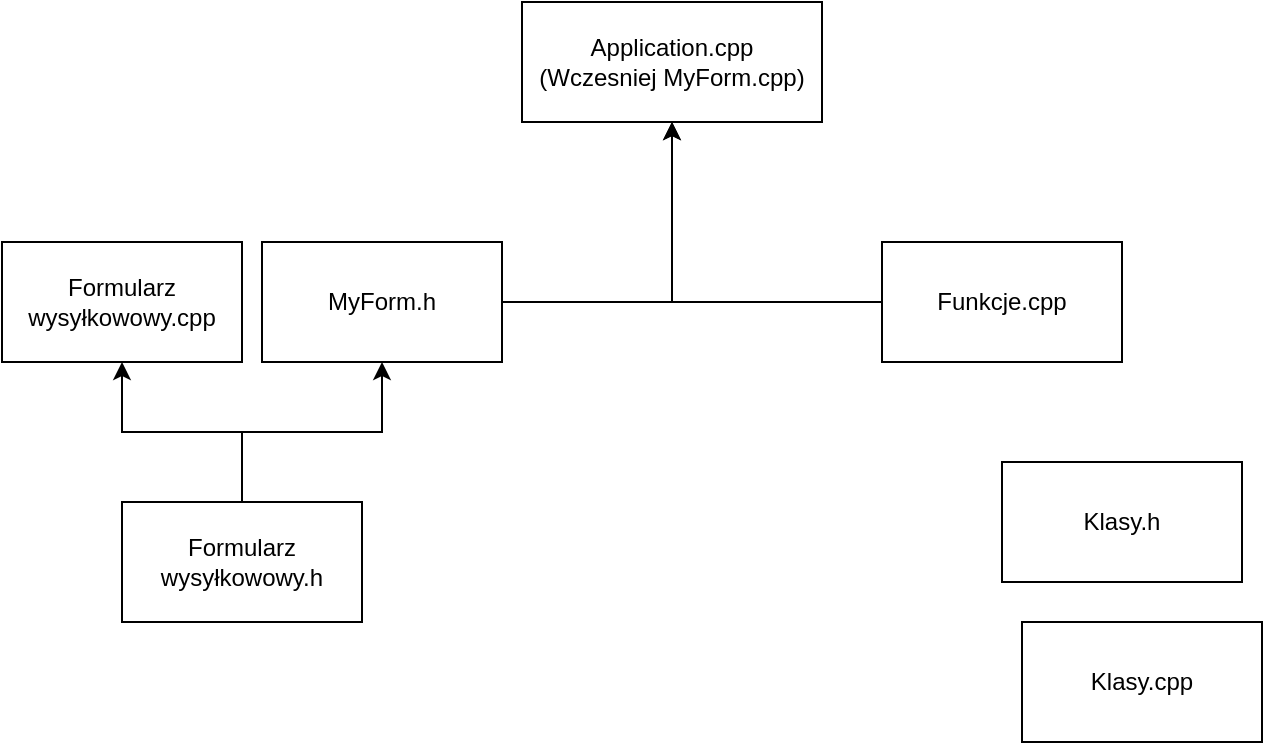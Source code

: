 <mxfile version="26.2.8">
  <diagram name="Strona-1" id="zqlYXyaYmqrs7ChxJYXG">
    <mxGraphModel dx="774" dy="927" grid="1" gridSize="10" guides="1" tooltips="1" connect="1" arrows="1" fold="1" page="1" pageScale="1" pageWidth="827" pageHeight="1169" math="0" shadow="0">
      <root>
        <mxCell id="0" />
        <mxCell id="1" parent="0" />
        <mxCell id="2DJDN4ZhOJznrSzfTAJJ-1" value="Application.cpp&lt;div&gt;(Wczesniej MyForm.cpp)&lt;/div&gt;" style="rounded=0;whiteSpace=wrap;html=1;" vertex="1" parent="1">
          <mxGeometry x="310" y="50" width="150" height="60" as="geometry" />
        </mxCell>
        <mxCell id="2DJDN4ZhOJznrSzfTAJJ-11" style="edgeStyle=orthogonalEdgeStyle;rounded=0;orthogonalLoop=1;jettySize=auto;html=1;" edge="1" parent="1" source="2DJDN4ZhOJznrSzfTAJJ-2" target="2DJDN4ZhOJznrSzfTAJJ-4">
          <mxGeometry relative="1" as="geometry" />
        </mxCell>
        <mxCell id="2DJDN4ZhOJznrSzfTAJJ-12" style="edgeStyle=orthogonalEdgeStyle;rounded=0;orthogonalLoop=1;jettySize=auto;html=1;entryX=0.5;entryY=1;entryDx=0;entryDy=0;" edge="1" parent="1" source="2DJDN4ZhOJznrSzfTAJJ-2" target="2DJDN4ZhOJznrSzfTAJJ-3">
          <mxGeometry relative="1" as="geometry" />
        </mxCell>
        <mxCell id="2DJDN4ZhOJznrSzfTAJJ-2" value="Formularz wysyłkowowy.h" style="rounded=0;whiteSpace=wrap;html=1;" vertex="1" parent="1">
          <mxGeometry x="110" y="300" width="120" height="60" as="geometry" />
        </mxCell>
        <mxCell id="2DJDN4ZhOJznrSzfTAJJ-3" value="Formularz wysyłkowowy.cpp" style="rounded=0;whiteSpace=wrap;html=1;" vertex="1" parent="1">
          <mxGeometry x="50" y="170" width="120" height="60" as="geometry" />
        </mxCell>
        <mxCell id="2DJDN4ZhOJznrSzfTAJJ-10" style="edgeStyle=orthogonalEdgeStyle;rounded=0;orthogonalLoop=1;jettySize=auto;html=1;entryX=0.5;entryY=1;entryDx=0;entryDy=0;" edge="1" parent="1" source="2DJDN4ZhOJznrSzfTAJJ-4" target="2DJDN4ZhOJznrSzfTAJJ-1">
          <mxGeometry relative="1" as="geometry" />
        </mxCell>
        <mxCell id="2DJDN4ZhOJznrSzfTAJJ-4" value="MyForm.h" style="rounded=0;whiteSpace=wrap;html=1;" vertex="1" parent="1">
          <mxGeometry x="180" y="170" width="120" height="60" as="geometry" />
        </mxCell>
        <mxCell id="2DJDN4ZhOJznrSzfTAJJ-6" value="Klasy.h" style="rounded=0;whiteSpace=wrap;html=1;" vertex="1" parent="1">
          <mxGeometry x="550" y="280" width="120" height="60" as="geometry" />
        </mxCell>
        <mxCell id="2DJDN4ZhOJznrSzfTAJJ-7" value="Klasy.cpp" style="rounded=0;whiteSpace=wrap;html=1;" vertex="1" parent="1">
          <mxGeometry x="560" y="360" width="120" height="60" as="geometry" />
        </mxCell>
        <mxCell id="2DJDN4ZhOJznrSzfTAJJ-9" style="edgeStyle=orthogonalEdgeStyle;rounded=0;orthogonalLoop=1;jettySize=auto;html=1;entryX=0.5;entryY=1;entryDx=0;entryDy=0;" edge="1" parent="1" source="2DJDN4ZhOJznrSzfTAJJ-8" target="2DJDN4ZhOJznrSzfTAJJ-1">
          <mxGeometry relative="1" as="geometry" />
        </mxCell>
        <mxCell id="2DJDN4ZhOJznrSzfTAJJ-8" value="Funkcje.cpp" style="rounded=0;whiteSpace=wrap;html=1;" vertex="1" parent="1">
          <mxGeometry x="490" y="170" width="120" height="60" as="geometry" />
        </mxCell>
      </root>
    </mxGraphModel>
  </diagram>
</mxfile>
